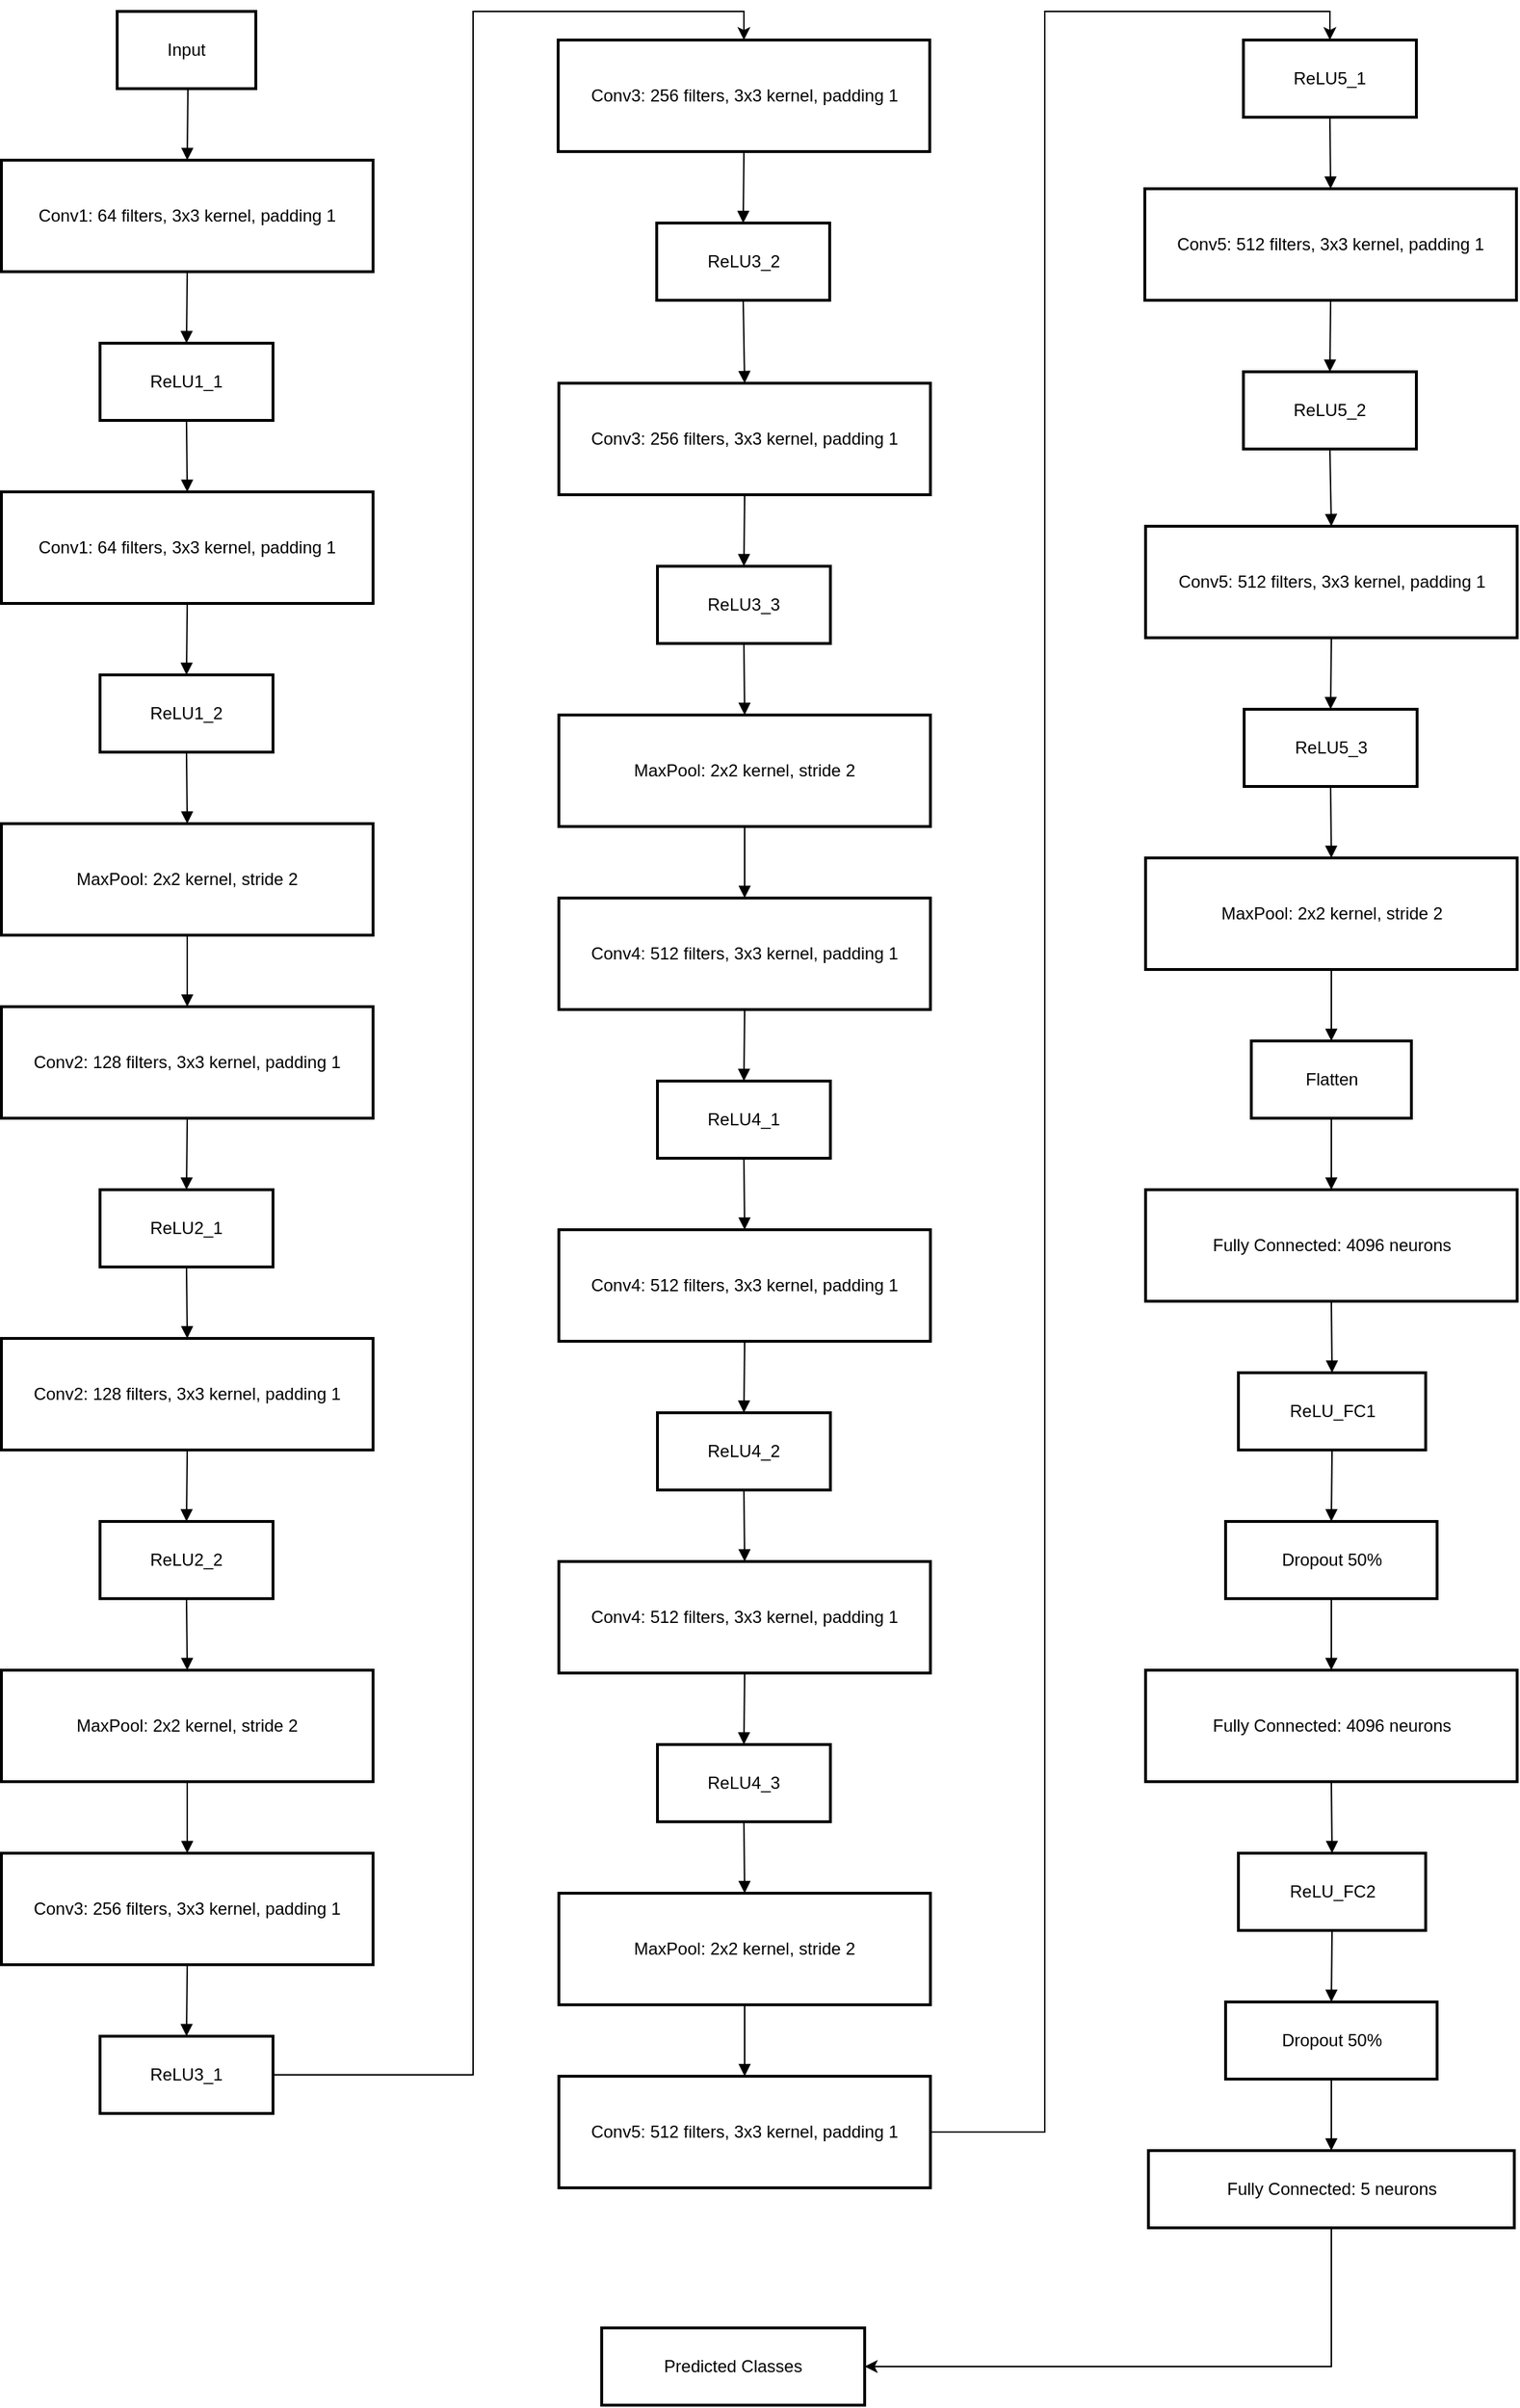 <mxfile version="26.0.9">
  <diagram name="Page-1" id="XjuH2lZ-Ng5axUFjEl04">
    <mxGraphModel dx="2048" dy="725" grid="1" gridSize="10" guides="1" tooltips="1" connect="1" arrows="1" fold="1" page="1" pageScale="1" pageWidth="827" pageHeight="1169" math="0" shadow="0">
      <root>
        <mxCell id="0" />
        <mxCell id="1" parent="0" />
        <mxCell id="HJ9GVEWfjG73R25og2IA-1" value="Input" style="whiteSpace=wrap;strokeWidth=2;" vertex="1" parent="1">
          <mxGeometry x="71" y="20" width="97" height="54" as="geometry" />
        </mxCell>
        <mxCell id="HJ9GVEWfjG73R25og2IA-2" value="Conv1: 64 filters, 3x3 kernel, padding 1" style="whiteSpace=wrap;strokeWidth=2;" vertex="1" parent="1">
          <mxGeometry x="-10" y="124" width="260" height="78" as="geometry" />
        </mxCell>
        <mxCell id="HJ9GVEWfjG73R25og2IA-3" value="ReLU1_1" style="whiteSpace=wrap;strokeWidth=2;" vertex="1" parent="1">
          <mxGeometry x="59" y="252" width="121" height="54" as="geometry" />
        </mxCell>
        <mxCell id="HJ9GVEWfjG73R25og2IA-4" value="Conv1: 64 filters, 3x3 kernel, padding 1" style="whiteSpace=wrap;strokeWidth=2;" vertex="1" parent="1">
          <mxGeometry x="-10" y="356" width="260" height="78" as="geometry" />
        </mxCell>
        <mxCell id="HJ9GVEWfjG73R25og2IA-5" value="ReLU1_2" style="whiteSpace=wrap;strokeWidth=2;" vertex="1" parent="1">
          <mxGeometry x="59" y="484" width="121" height="54" as="geometry" />
        </mxCell>
        <mxCell id="HJ9GVEWfjG73R25og2IA-6" value="MaxPool: 2x2 kernel, stride 2" style="whiteSpace=wrap;strokeWidth=2;" vertex="1" parent="1">
          <mxGeometry x="-10" y="588" width="260" height="78" as="geometry" />
        </mxCell>
        <mxCell id="HJ9GVEWfjG73R25og2IA-7" value="Conv2: 128 filters, 3x3 kernel, padding 1" style="whiteSpace=wrap;strokeWidth=2;" vertex="1" parent="1">
          <mxGeometry x="-10" y="716" width="260" height="78" as="geometry" />
        </mxCell>
        <mxCell id="HJ9GVEWfjG73R25og2IA-8" value="ReLU2_1" style="whiteSpace=wrap;strokeWidth=2;" vertex="1" parent="1">
          <mxGeometry x="59" y="844" width="121" height="54" as="geometry" />
        </mxCell>
        <mxCell id="HJ9GVEWfjG73R25og2IA-9" value="Conv2: 128 filters, 3x3 kernel, padding 1" style="whiteSpace=wrap;strokeWidth=2;" vertex="1" parent="1">
          <mxGeometry x="-10" y="948" width="260" height="78" as="geometry" />
        </mxCell>
        <mxCell id="HJ9GVEWfjG73R25og2IA-10" value="ReLU2_2" style="whiteSpace=wrap;strokeWidth=2;" vertex="1" parent="1">
          <mxGeometry x="59" y="1076" width="121" height="54" as="geometry" />
        </mxCell>
        <mxCell id="HJ9GVEWfjG73R25og2IA-11" value="MaxPool: 2x2 kernel, stride 2" style="whiteSpace=wrap;strokeWidth=2;" vertex="1" parent="1">
          <mxGeometry x="-10" y="1180" width="260" height="78" as="geometry" />
        </mxCell>
        <mxCell id="HJ9GVEWfjG73R25og2IA-12" value="Conv3: 256 filters, 3x3 kernel, padding 1" style="whiteSpace=wrap;strokeWidth=2;" vertex="1" parent="1">
          <mxGeometry x="-10" y="1308" width="260" height="78" as="geometry" />
        </mxCell>
        <mxCell id="HJ9GVEWfjG73R25og2IA-84" style="edgeStyle=orthogonalEdgeStyle;rounded=0;orthogonalLoop=1;jettySize=auto;html=1;entryX=0.5;entryY=0;entryDx=0;entryDy=0;" edge="1" parent="1" source="HJ9GVEWfjG73R25og2IA-13" target="HJ9GVEWfjG73R25og2IA-14">
          <mxGeometry relative="1" as="geometry">
            <Array as="points">
              <mxPoint x="320" y="1463" />
              <mxPoint x="320" y="20" />
              <mxPoint x="510" y="20" />
            </Array>
          </mxGeometry>
        </mxCell>
        <mxCell id="HJ9GVEWfjG73R25og2IA-13" value="ReLU3_1" style="whiteSpace=wrap;strokeWidth=2;" vertex="1" parent="1">
          <mxGeometry x="59" y="1436" width="121" height="54" as="geometry" />
        </mxCell>
        <mxCell id="HJ9GVEWfjG73R25og2IA-14" value="Conv3: 256 filters, 3x3 kernel, padding 1" style="whiteSpace=wrap;strokeWidth=2;" vertex="1" parent="1">
          <mxGeometry x="379.5" y="40" width="260" height="78" as="geometry" />
        </mxCell>
        <mxCell id="HJ9GVEWfjG73R25og2IA-15" value="ReLU3_2" style="whiteSpace=wrap;strokeWidth=2;" vertex="1" parent="1">
          <mxGeometry x="448.5" y="168" width="121" height="54" as="geometry" />
        </mxCell>
        <mxCell id="HJ9GVEWfjG73R25og2IA-16" value="Conv3: 256 filters, 3x3 kernel, padding 1" style="whiteSpace=wrap;strokeWidth=2;" vertex="1" parent="1">
          <mxGeometry x="380" y="280" width="260" height="78" as="geometry" />
        </mxCell>
        <mxCell id="HJ9GVEWfjG73R25og2IA-17" value="ReLU3_3" style="whiteSpace=wrap;strokeWidth=2;" vertex="1" parent="1">
          <mxGeometry x="449" y="408" width="121" height="54" as="geometry" />
        </mxCell>
        <mxCell id="HJ9GVEWfjG73R25og2IA-18" value="MaxPool: 2x2 kernel, stride 2" style="whiteSpace=wrap;strokeWidth=2;" vertex="1" parent="1">
          <mxGeometry x="380" y="512" width="260" height="78" as="geometry" />
        </mxCell>
        <mxCell id="HJ9GVEWfjG73R25og2IA-19" value="Conv4: 512 filters, 3x3 kernel, padding 1" style="whiteSpace=wrap;strokeWidth=2;" vertex="1" parent="1">
          <mxGeometry x="380" y="640" width="260" height="78" as="geometry" />
        </mxCell>
        <mxCell id="HJ9GVEWfjG73R25og2IA-20" value="ReLU4_1" style="whiteSpace=wrap;strokeWidth=2;" vertex="1" parent="1">
          <mxGeometry x="449" y="768" width="121" height="54" as="geometry" />
        </mxCell>
        <mxCell id="HJ9GVEWfjG73R25og2IA-21" value="Conv4: 512 filters, 3x3 kernel, padding 1" style="whiteSpace=wrap;strokeWidth=2;" vertex="1" parent="1">
          <mxGeometry x="380" y="872" width="260" height="78" as="geometry" />
        </mxCell>
        <mxCell id="HJ9GVEWfjG73R25og2IA-22" value="ReLU4_2" style="whiteSpace=wrap;strokeWidth=2;" vertex="1" parent="1">
          <mxGeometry x="449" y="1000" width="121" height="54" as="geometry" />
        </mxCell>
        <mxCell id="HJ9GVEWfjG73R25og2IA-23" value="Conv4: 512 filters, 3x3 kernel, padding 1" style="whiteSpace=wrap;strokeWidth=2;" vertex="1" parent="1">
          <mxGeometry x="380" y="1104" width="260" height="78" as="geometry" />
        </mxCell>
        <mxCell id="HJ9GVEWfjG73R25og2IA-24" value="ReLU4_3" style="whiteSpace=wrap;strokeWidth=2;" vertex="1" parent="1">
          <mxGeometry x="449" y="1232" width="121" height="54" as="geometry" />
        </mxCell>
        <mxCell id="HJ9GVEWfjG73R25og2IA-25" value="MaxPool: 2x2 kernel, stride 2" style="whiteSpace=wrap;strokeWidth=2;" vertex="1" parent="1">
          <mxGeometry x="380" y="1336" width="260" height="78" as="geometry" />
        </mxCell>
        <mxCell id="HJ9GVEWfjG73R25og2IA-83" style="edgeStyle=orthogonalEdgeStyle;rounded=0;orthogonalLoop=1;jettySize=auto;html=1;entryX=0.5;entryY=0;entryDx=0;entryDy=0;" edge="1" parent="1" source="HJ9GVEWfjG73R25og2IA-26" target="HJ9GVEWfjG73R25og2IA-27">
          <mxGeometry relative="1" as="geometry">
            <Array as="points">
              <mxPoint x="720" y="1503" />
              <mxPoint x="720" y="20" />
              <mxPoint x="920" y="20" />
            </Array>
          </mxGeometry>
        </mxCell>
        <mxCell id="HJ9GVEWfjG73R25og2IA-26" value="Conv5: 512 filters, 3x3 kernel, padding 1" style="whiteSpace=wrap;strokeWidth=2;" vertex="1" parent="1">
          <mxGeometry x="380" y="1464" width="260" height="78" as="geometry" />
        </mxCell>
        <mxCell id="HJ9GVEWfjG73R25og2IA-27" value="ReLU5_1" style="whiteSpace=wrap;strokeWidth=2;" vertex="1" parent="1">
          <mxGeometry x="859" y="40" width="121" height="54" as="geometry" />
        </mxCell>
        <mxCell id="HJ9GVEWfjG73R25og2IA-28" value="Conv5: 512 filters, 3x3 kernel, padding 1" style="whiteSpace=wrap;strokeWidth=2;" vertex="1" parent="1">
          <mxGeometry x="790" y="144" width="260" height="78" as="geometry" />
        </mxCell>
        <mxCell id="HJ9GVEWfjG73R25og2IA-29" value="ReLU5_2" style="whiteSpace=wrap;strokeWidth=2;" vertex="1" parent="1">
          <mxGeometry x="859" y="272" width="121" height="54" as="geometry" />
        </mxCell>
        <mxCell id="HJ9GVEWfjG73R25og2IA-30" value="Conv5: 512 filters, 3x3 kernel, padding 1" style="whiteSpace=wrap;strokeWidth=2;" vertex="1" parent="1">
          <mxGeometry x="790.5" y="380" width="260" height="78" as="geometry" />
        </mxCell>
        <mxCell id="HJ9GVEWfjG73R25og2IA-31" value="ReLU5_3" style="whiteSpace=wrap;strokeWidth=2;" vertex="1" parent="1">
          <mxGeometry x="859.5" y="508" width="121" height="54" as="geometry" />
        </mxCell>
        <mxCell id="HJ9GVEWfjG73R25og2IA-32" value="MaxPool: 2x2 kernel, stride 2" style="whiteSpace=wrap;strokeWidth=2;" vertex="1" parent="1">
          <mxGeometry x="790.5" y="612" width="260" height="78" as="geometry" />
        </mxCell>
        <mxCell id="HJ9GVEWfjG73R25og2IA-33" value="Flatten" style="whiteSpace=wrap;strokeWidth=2;" vertex="1" parent="1">
          <mxGeometry x="864.5" y="740" width="112" height="54" as="geometry" />
        </mxCell>
        <mxCell id="HJ9GVEWfjG73R25og2IA-34" value="Fully Connected: 4096 neurons" style="whiteSpace=wrap;strokeWidth=2;" vertex="1" parent="1">
          <mxGeometry x="790.5" y="844" width="260" height="78" as="geometry" />
        </mxCell>
        <mxCell id="HJ9GVEWfjG73R25og2IA-35" value="ReLU_FC1" style="whiteSpace=wrap;strokeWidth=2;" vertex="1" parent="1">
          <mxGeometry x="855.5" y="972" width="131" height="54" as="geometry" />
        </mxCell>
        <mxCell id="HJ9GVEWfjG73R25og2IA-36" value="Dropout 50%" style="whiteSpace=wrap;strokeWidth=2;" vertex="1" parent="1">
          <mxGeometry x="846.5" y="1076" width="148" height="54" as="geometry" />
        </mxCell>
        <mxCell id="HJ9GVEWfjG73R25og2IA-37" value="Fully Connected: 4096 neurons" style="whiteSpace=wrap;strokeWidth=2;" vertex="1" parent="1">
          <mxGeometry x="790.5" y="1180" width="260" height="78" as="geometry" />
        </mxCell>
        <mxCell id="HJ9GVEWfjG73R25og2IA-38" value="ReLU_FC2" style="whiteSpace=wrap;strokeWidth=2;" vertex="1" parent="1">
          <mxGeometry x="855.5" y="1308" width="131" height="54" as="geometry" />
        </mxCell>
        <mxCell id="HJ9GVEWfjG73R25og2IA-39" value="Dropout 50%" style="whiteSpace=wrap;strokeWidth=2;" vertex="1" parent="1">
          <mxGeometry x="846.5" y="1412" width="148" height="54" as="geometry" />
        </mxCell>
        <mxCell id="HJ9GVEWfjG73R25og2IA-82" style="edgeStyle=orthogonalEdgeStyle;rounded=0;orthogonalLoop=1;jettySize=auto;html=1;entryX=1;entryY=0.5;entryDx=0;entryDy=0;exitX=0.5;exitY=1;exitDx=0;exitDy=0;" edge="1" parent="1" source="HJ9GVEWfjG73R25og2IA-40" target="HJ9GVEWfjG73R25og2IA-41">
          <mxGeometry relative="1" as="geometry" />
        </mxCell>
        <mxCell id="HJ9GVEWfjG73R25og2IA-40" value="Fully Connected: 5 neurons" style="whiteSpace=wrap;strokeWidth=2;" vertex="1" parent="1">
          <mxGeometry x="792.5" y="1516" width="256" height="54" as="geometry" />
        </mxCell>
        <mxCell id="HJ9GVEWfjG73R25og2IA-41" value="Predicted Classes" style="whiteSpace=wrap;strokeWidth=2;" vertex="1" parent="1">
          <mxGeometry x="410" y="1640" width="184" height="54" as="geometry" />
        </mxCell>
        <mxCell id="HJ9GVEWfjG73R25og2IA-42" value="" style="curved=1;startArrow=none;endArrow=block;exitX=0.51;exitY=1;entryX=0.5;entryY=0;rounded=0;" edge="1" parent="1" source="HJ9GVEWfjG73R25og2IA-1" target="HJ9GVEWfjG73R25og2IA-2">
          <mxGeometry relative="1" as="geometry">
            <Array as="points" />
          </mxGeometry>
        </mxCell>
        <mxCell id="HJ9GVEWfjG73R25og2IA-43" value="" style="curved=1;startArrow=none;endArrow=block;exitX=0.5;exitY=1;entryX=0.5;entryY=0;rounded=0;" edge="1" parent="1" source="HJ9GVEWfjG73R25og2IA-2" target="HJ9GVEWfjG73R25og2IA-3">
          <mxGeometry relative="1" as="geometry">
            <Array as="points" />
          </mxGeometry>
        </mxCell>
        <mxCell id="HJ9GVEWfjG73R25og2IA-44" value="" style="curved=1;startArrow=none;endArrow=block;exitX=0.5;exitY=1;entryX=0.5;entryY=0;rounded=0;" edge="1" parent="1" source="HJ9GVEWfjG73R25og2IA-3" target="HJ9GVEWfjG73R25og2IA-4">
          <mxGeometry relative="1" as="geometry">
            <Array as="points" />
          </mxGeometry>
        </mxCell>
        <mxCell id="HJ9GVEWfjG73R25og2IA-45" value="" style="curved=1;startArrow=none;endArrow=block;exitX=0.5;exitY=1;entryX=0.5;entryY=0;rounded=0;" edge="1" parent="1" source="HJ9GVEWfjG73R25og2IA-4" target="HJ9GVEWfjG73R25og2IA-5">
          <mxGeometry relative="1" as="geometry">
            <Array as="points" />
          </mxGeometry>
        </mxCell>
        <mxCell id="HJ9GVEWfjG73R25og2IA-46" value="" style="curved=1;startArrow=none;endArrow=block;exitX=0.5;exitY=1;entryX=0.5;entryY=0;rounded=0;" edge="1" parent="1" source="HJ9GVEWfjG73R25og2IA-5" target="HJ9GVEWfjG73R25og2IA-6">
          <mxGeometry relative="1" as="geometry">
            <Array as="points" />
          </mxGeometry>
        </mxCell>
        <mxCell id="HJ9GVEWfjG73R25og2IA-47" value="" style="curved=1;startArrow=none;endArrow=block;exitX=0.5;exitY=1;entryX=0.5;entryY=0;rounded=0;" edge="1" parent="1" source="HJ9GVEWfjG73R25og2IA-6" target="HJ9GVEWfjG73R25og2IA-7">
          <mxGeometry relative="1" as="geometry">
            <Array as="points" />
          </mxGeometry>
        </mxCell>
        <mxCell id="HJ9GVEWfjG73R25og2IA-48" value="" style="curved=1;startArrow=none;endArrow=block;exitX=0.5;exitY=1;entryX=0.5;entryY=0;rounded=0;" edge="1" parent="1" source="HJ9GVEWfjG73R25og2IA-7" target="HJ9GVEWfjG73R25og2IA-8">
          <mxGeometry relative="1" as="geometry">
            <Array as="points" />
          </mxGeometry>
        </mxCell>
        <mxCell id="HJ9GVEWfjG73R25og2IA-49" value="" style="curved=1;startArrow=none;endArrow=block;exitX=0.5;exitY=1;entryX=0.5;entryY=0;rounded=0;" edge="1" parent="1" source="HJ9GVEWfjG73R25og2IA-8" target="HJ9GVEWfjG73R25og2IA-9">
          <mxGeometry relative="1" as="geometry">
            <Array as="points" />
          </mxGeometry>
        </mxCell>
        <mxCell id="HJ9GVEWfjG73R25og2IA-50" value="" style="curved=1;startArrow=none;endArrow=block;exitX=0.5;exitY=1;entryX=0.5;entryY=0;rounded=0;" edge="1" parent="1" source="HJ9GVEWfjG73R25og2IA-9" target="HJ9GVEWfjG73R25og2IA-10">
          <mxGeometry relative="1" as="geometry">
            <Array as="points" />
          </mxGeometry>
        </mxCell>
        <mxCell id="HJ9GVEWfjG73R25og2IA-51" value="" style="curved=1;startArrow=none;endArrow=block;exitX=0.5;exitY=1;entryX=0.5;entryY=0;rounded=0;" edge="1" parent="1" source="HJ9GVEWfjG73R25og2IA-10" target="HJ9GVEWfjG73R25og2IA-11">
          <mxGeometry relative="1" as="geometry">
            <Array as="points" />
          </mxGeometry>
        </mxCell>
        <mxCell id="HJ9GVEWfjG73R25og2IA-52" value="" style="curved=1;startArrow=none;endArrow=block;exitX=0.5;exitY=1;entryX=0.5;entryY=0;rounded=0;" edge="1" parent="1" source="HJ9GVEWfjG73R25og2IA-11" target="HJ9GVEWfjG73R25og2IA-12">
          <mxGeometry relative="1" as="geometry">
            <Array as="points" />
          </mxGeometry>
        </mxCell>
        <mxCell id="HJ9GVEWfjG73R25og2IA-53" value="" style="curved=1;startArrow=none;endArrow=block;exitX=0.5;exitY=1;entryX=0.5;entryY=0;rounded=0;" edge="1" parent="1" source="HJ9GVEWfjG73R25og2IA-12" target="HJ9GVEWfjG73R25og2IA-13">
          <mxGeometry relative="1" as="geometry">
            <Array as="points" />
          </mxGeometry>
        </mxCell>
        <mxCell id="HJ9GVEWfjG73R25og2IA-55" value="" style="curved=1;startArrow=none;endArrow=block;exitX=0.5;exitY=1;entryX=0.5;entryY=0;rounded=0;" edge="1" parent="1" source="HJ9GVEWfjG73R25og2IA-14" target="HJ9GVEWfjG73R25og2IA-15">
          <mxGeometry relative="1" as="geometry">
            <Array as="points" />
          </mxGeometry>
        </mxCell>
        <mxCell id="HJ9GVEWfjG73R25og2IA-56" value="" style="curved=1;startArrow=none;endArrow=block;exitX=0.5;exitY=1;entryX=0.5;entryY=0;rounded=0;" edge="1" parent="1" source="HJ9GVEWfjG73R25og2IA-15" target="HJ9GVEWfjG73R25og2IA-16">
          <mxGeometry relative="1" as="geometry">
            <Array as="points" />
          </mxGeometry>
        </mxCell>
        <mxCell id="HJ9GVEWfjG73R25og2IA-57" value="" style="curved=1;startArrow=none;endArrow=block;exitX=0.5;exitY=1;entryX=0.5;entryY=0;rounded=0;" edge="1" parent="1" source="HJ9GVEWfjG73R25og2IA-16" target="HJ9GVEWfjG73R25og2IA-17">
          <mxGeometry relative="1" as="geometry">
            <Array as="points" />
          </mxGeometry>
        </mxCell>
        <mxCell id="HJ9GVEWfjG73R25og2IA-58" value="" style="curved=1;startArrow=none;endArrow=block;exitX=0.5;exitY=1;entryX=0.5;entryY=0;rounded=0;" edge="1" parent="1" source="HJ9GVEWfjG73R25og2IA-17" target="HJ9GVEWfjG73R25og2IA-18">
          <mxGeometry relative="1" as="geometry">
            <Array as="points" />
          </mxGeometry>
        </mxCell>
        <mxCell id="HJ9GVEWfjG73R25og2IA-59" value="" style="curved=1;startArrow=none;endArrow=block;exitX=0.5;exitY=1;entryX=0.5;entryY=0;rounded=0;" edge="1" parent="1" source="HJ9GVEWfjG73R25og2IA-18" target="HJ9GVEWfjG73R25og2IA-19">
          <mxGeometry relative="1" as="geometry">
            <Array as="points" />
          </mxGeometry>
        </mxCell>
        <mxCell id="HJ9GVEWfjG73R25og2IA-60" value="" style="curved=1;startArrow=none;endArrow=block;exitX=0.5;exitY=1;entryX=0.5;entryY=0;rounded=0;" edge="1" parent="1" source="HJ9GVEWfjG73R25og2IA-19" target="HJ9GVEWfjG73R25og2IA-20">
          <mxGeometry relative="1" as="geometry">
            <Array as="points" />
          </mxGeometry>
        </mxCell>
        <mxCell id="HJ9GVEWfjG73R25og2IA-61" value="" style="curved=1;startArrow=none;endArrow=block;exitX=0.5;exitY=1;entryX=0.5;entryY=0;rounded=0;" edge="1" parent="1" source="HJ9GVEWfjG73R25og2IA-20" target="HJ9GVEWfjG73R25og2IA-21">
          <mxGeometry relative="1" as="geometry">
            <Array as="points" />
          </mxGeometry>
        </mxCell>
        <mxCell id="HJ9GVEWfjG73R25og2IA-62" value="" style="curved=1;startArrow=none;endArrow=block;exitX=0.5;exitY=1;entryX=0.5;entryY=0;rounded=0;" edge="1" parent="1" source="HJ9GVEWfjG73R25og2IA-21" target="HJ9GVEWfjG73R25og2IA-22">
          <mxGeometry relative="1" as="geometry">
            <Array as="points" />
          </mxGeometry>
        </mxCell>
        <mxCell id="HJ9GVEWfjG73R25og2IA-63" value="" style="curved=1;startArrow=none;endArrow=block;exitX=0.5;exitY=1;entryX=0.5;entryY=0;rounded=0;" edge="1" parent="1" source="HJ9GVEWfjG73R25og2IA-22" target="HJ9GVEWfjG73R25og2IA-23">
          <mxGeometry relative="1" as="geometry">
            <Array as="points" />
          </mxGeometry>
        </mxCell>
        <mxCell id="HJ9GVEWfjG73R25og2IA-64" value="" style="curved=1;startArrow=none;endArrow=block;exitX=0.5;exitY=1;entryX=0.5;entryY=0;rounded=0;" edge="1" parent="1" source="HJ9GVEWfjG73R25og2IA-23" target="HJ9GVEWfjG73R25og2IA-24">
          <mxGeometry relative="1" as="geometry">
            <Array as="points" />
          </mxGeometry>
        </mxCell>
        <mxCell id="HJ9GVEWfjG73R25og2IA-65" value="" style="curved=1;startArrow=none;endArrow=block;exitX=0.5;exitY=1;entryX=0.5;entryY=0;rounded=0;" edge="1" parent="1" source="HJ9GVEWfjG73R25og2IA-24" target="HJ9GVEWfjG73R25og2IA-25">
          <mxGeometry relative="1" as="geometry">
            <Array as="points" />
          </mxGeometry>
        </mxCell>
        <mxCell id="HJ9GVEWfjG73R25og2IA-66" value="" style="curved=1;startArrow=none;endArrow=block;exitX=0.5;exitY=1;entryX=0.5;entryY=0;rounded=0;" edge="1" parent="1" source="HJ9GVEWfjG73R25og2IA-25" target="HJ9GVEWfjG73R25og2IA-26">
          <mxGeometry relative="1" as="geometry">
            <Array as="points" />
          </mxGeometry>
        </mxCell>
        <mxCell id="HJ9GVEWfjG73R25og2IA-68" value="" style="curved=1;startArrow=none;endArrow=block;exitX=0.5;exitY=1;entryX=0.5;entryY=0;rounded=0;" edge="1" parent="1" source="HJ9GVEWfjG73R25og2IA-27" target="HJ9GVEWfjG73R25og2IA-28">
          <mxGeometry relative="1" as="geometry">
            <Array as="points" />
          </mxGeometry>
        </mxCell>
        <mxCell id="HJ9GVEWfjG73R25og2IA-69" value="" style="curved=1;startArrow=none;endArrow=block;exitX=0.5;exitY=1;entryX=0.5;entryY=0;rounded=0;" edge="1" parent="1" source="HJ9GVEWfjG73R25og2IA-28" target="HJ9GVEWfjG73R25og2IA-29">
          <mxGeometry relative="1" as="geometry">
            <Array as="points" />
          </mxGeometry>
        </mxCell>
        <mxCell id="HJ9GVEWfjG73R25og2IA-70" value="" style="curved=1;startArrow=none;endArrow=block;exitX=0.5;exitY=1;entryX=0.5;entryY=0;rounded=0;" edge="1" parent="1" source="HJ9GVEWfjG73R25og2IA-29" target="HJ9GVEWfjG73R25og2IA-30">
          <mxGeometry relative="1" as="geometry">
            <Array as="points" />
          </mxGeometry>
        </mxCell>
        <mxCell id="HJ9GVEWfjG73R25og2IA-71" value="" style="curved=1;startArrow=none;endArrow=block;exitX=0.5;exitY=1;entryX=0.5;entryY=0;rounded=0;" edge="1" parent="1" source="HJ9GVEWfjG73R25og2IA-30" target="HJ9GVEWfjG73R25og2IA-31">
          <mxGeometry relative="1" as="geometry">
            <Array as="points" />
          </mxGeometry>
        </mxCell>
        <mxCell id="HJ9GVEWfjG73R25og2IA-72" value="" style="curved=1;startArrow=none;endArrow=block;exitX=0.5;exitY=1;entryX=0.5;entryY=0;rounded=0;" edge="1" parent="1" source="HJ9GVEWfjG73R25og2IA-31" target="HJ9GVEWfjG73R25og2IA-32">
          <mxGeometry relative="1" as="geometry">
            <Array as="points" />
          </mxGeometry>
        </mxCell>
        <mxCell id="HJ9GVEWfjG73R25og2IA-73" value="" style="curved=1;startArrow=none;endArrow=block;exitX=0.5;exitY=1;entryX=0.5;entryY=0;rounded=0;" edge="1" parent="1" source="HJ9GVEWfjG73R25og2IA-32" target="HJ9GVEWfjG73R25og2IA-33">
          <mxGeometry relative="1" as="geometry">
            <Array as="points" />
          </mxGeometry>
        </mxCell>
        <mxCell id="HJ9GVEWfjG73R25og2IA-74" value="" style="curved=1;startArrow=none;endArrow=block;exitX=0.5;exitY=1;entryX=0.5;entryY=0;rounded=0;" edge="1" parent="1" source="HJ9GVEWfjG73R25og2IA-33" target="HJ9GVEWfjG73R25og2IA-34">
          <mxGeometry relative="1" as="geometry">
            <Array as="points" />
          </mxGeometry>
        </mxCell>
        <mxCell id="HJ9GVEWfjG73R25og2IA-75" value="" style="curved=1;startArrow=none;endArrow=block;exitX=0.5;exitY=1;entryX=0.5;entryY=0;rounded=0;" edge="1" parent="1" source="HJ9GVEWfjG73R25og2IA-34" target="HJ9GVEWfjG73R25og2IA-35">
          <mxGeometry relative="1" as="geometry">
            <Array as="points" />
          </mxGeometry>
        </mxCell>
        <mxCell id="HJ9GVEWfjG73R25og2IA-76" value="" style="curved=1;startArrow=none;endArrow=block;exitX=0.5;exitY=1;entryX=0.5;entryY=0;rounded=0;" edge="1" parent="1" source="HJ9GVEWfjG73R25og2IA-35" target="HJ9GVEWfjG73R25og2IA-36">
          <mxGeometry relative="1" as="geometry">
            <Array as="points" />
          </mxGeometry>
        </mxCell>
        <mxCell id="HJ9GVEWfjG73R25og2IA-77" value="" style="curved=1;startArrow=none;endArrow=block;exitX=0.5;exitY=1;entryX=0.5;entryY=0;rounded=0;" edge="1" parent="1" source="HJ9GVEWfjG73R25og2IA-36" target="HJ9GVEWfjG73R25og2IA-37">
          <mxGeometry relative="1" as="geometry">
            <Array as="points" />
          </mxGeometry>
        </mxCell>
        <mxCell id="HJ9GVEWfjG73R25og2IA-78" value="" style="curved=1;startArrow=none;endArrow=block;exitX=0.5;exitY=1;entryX=0.5;entryY=0;rounded=0;" edge="1" parent="1" source="HJ9GVEWfjG73R25og2IA-37" target="HJ9GVEWfjG73R25og2IA-38">
          <mxGeometry relative="1" as="geometry">
            <Array as="points" />
          </mxGeometry>
        </mxCell>
        <mxCell id="HJ9GVEWfjG73R25og2IA-79" value="" style="curved=1;startArrow=none;endArrow=block;exitX=0.5;exitY=1;entryX=0.5;entryY=0;rounded=0;" edge="1" parent="1" source="HJ9GVEWfjG73R25og2IA-38" target="HJ9GVEWfjG73R25og2IA-39">
          <mxGeometry relative="1" as="geometry">
            <Array as="points" />
          </mxGeometry>
        </mxCell>
        <mxCell id="HJ9GVEWfjG73R25og2IA-80" value="" style="curved=1;startArrow=none;endArrow=block;exitX=0.5;exitY=1;entryX=0.5;entryY=0;rounded=0;" edge="1" parent="1" source="HJ9GVEWfjG73R25og2IA-39" target="HJ9GVEWfjG73R25og2IA-40">
          <mxGeometry relative="1" as="geometry">
            <Array as="points" />
          </mxGeometry>
        </mxCell>
      </root>
    </mxGraphModel>
  </diagram>
</mxfile>
